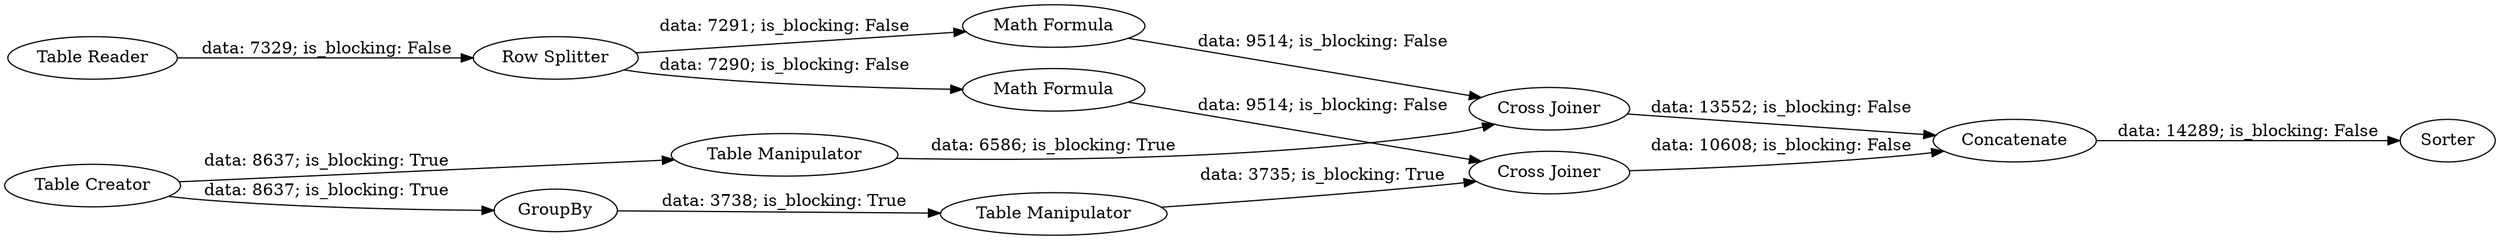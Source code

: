 digraph {
	"1454690925502055052_6" [label="Cross Joiner"]
	"1454690925502055052_4" [label="Math Formula"]
	"1454690925502055052_14" [label="Table Manipulator"]
	"1454690925502055052_11" [label="Table Manipulator"]
	"1454690925502055052_2" [label="Row Splitter"]
	"1454690925502055052_10" [label="Cross Joiner"]
	"1454690925502055052_1" [label="Table Reader"]
	"1454690925502055052_8" [label=GroupBy]
	"1454690925502055052_5" [label="Table Creator"]
	"1454690925502055052_12" [label=Concatenate]
	"1454690925502055052_13" [label=Sorter]
	"1454690925502055052_7" [label="Math Formula"]
	"1454690925502055052_1" -> "1454690925502055052_2" [label="data: 7329; is_blocking: False"]
	"1454690925502055052_2" -> "1454690925502055052_4" [label="data: 7291; is_blocking: False"]
	"1454690925502055052_11" -> "1454690925502055052_10" [label="data: 3735; is_blocking: True"]
	"1454690925502055052_2" -> "1454690925502055052_7" [label="data: 7290; is_blocking: False"]
	"1454690925502055052_6" -> "1454690925502055052_12" [label="data: 13552; is_blocking: False"]
	"1454690925502055052_14" -> "1454690925502055052_6" [label="data: 6586; is_blocking: True"]
	"1454690925502055052_7" -> "1454690925502055052_10" [label="data: 9514; is_blocking: False"]
	"1454690925502055052_10" -> "1454690925502055052_12" [label="data: 10608; is_blocking: False"]
	"1454690925502055052_12" -> "1454690925502055052_13" [label="data: 14289; is_blocking: False"]
	"1454690925502055052_5" -> "1454690925502055052_14" [label="data: 8637; is_blocking: True"]
	"1454690925502055052_5" -> "1454690925502055052_8" [label="data: 8637; is_blocking: True"]
	"1454690925502055052_8" -> "1454690925502055052_11" [label="data: 3738; is_blocking: True"]
	"1454690925502055052_4" -> "1454690925502055052_6" [label="data: 9514; is_blocking: False"]
	rankdir=LR
}
